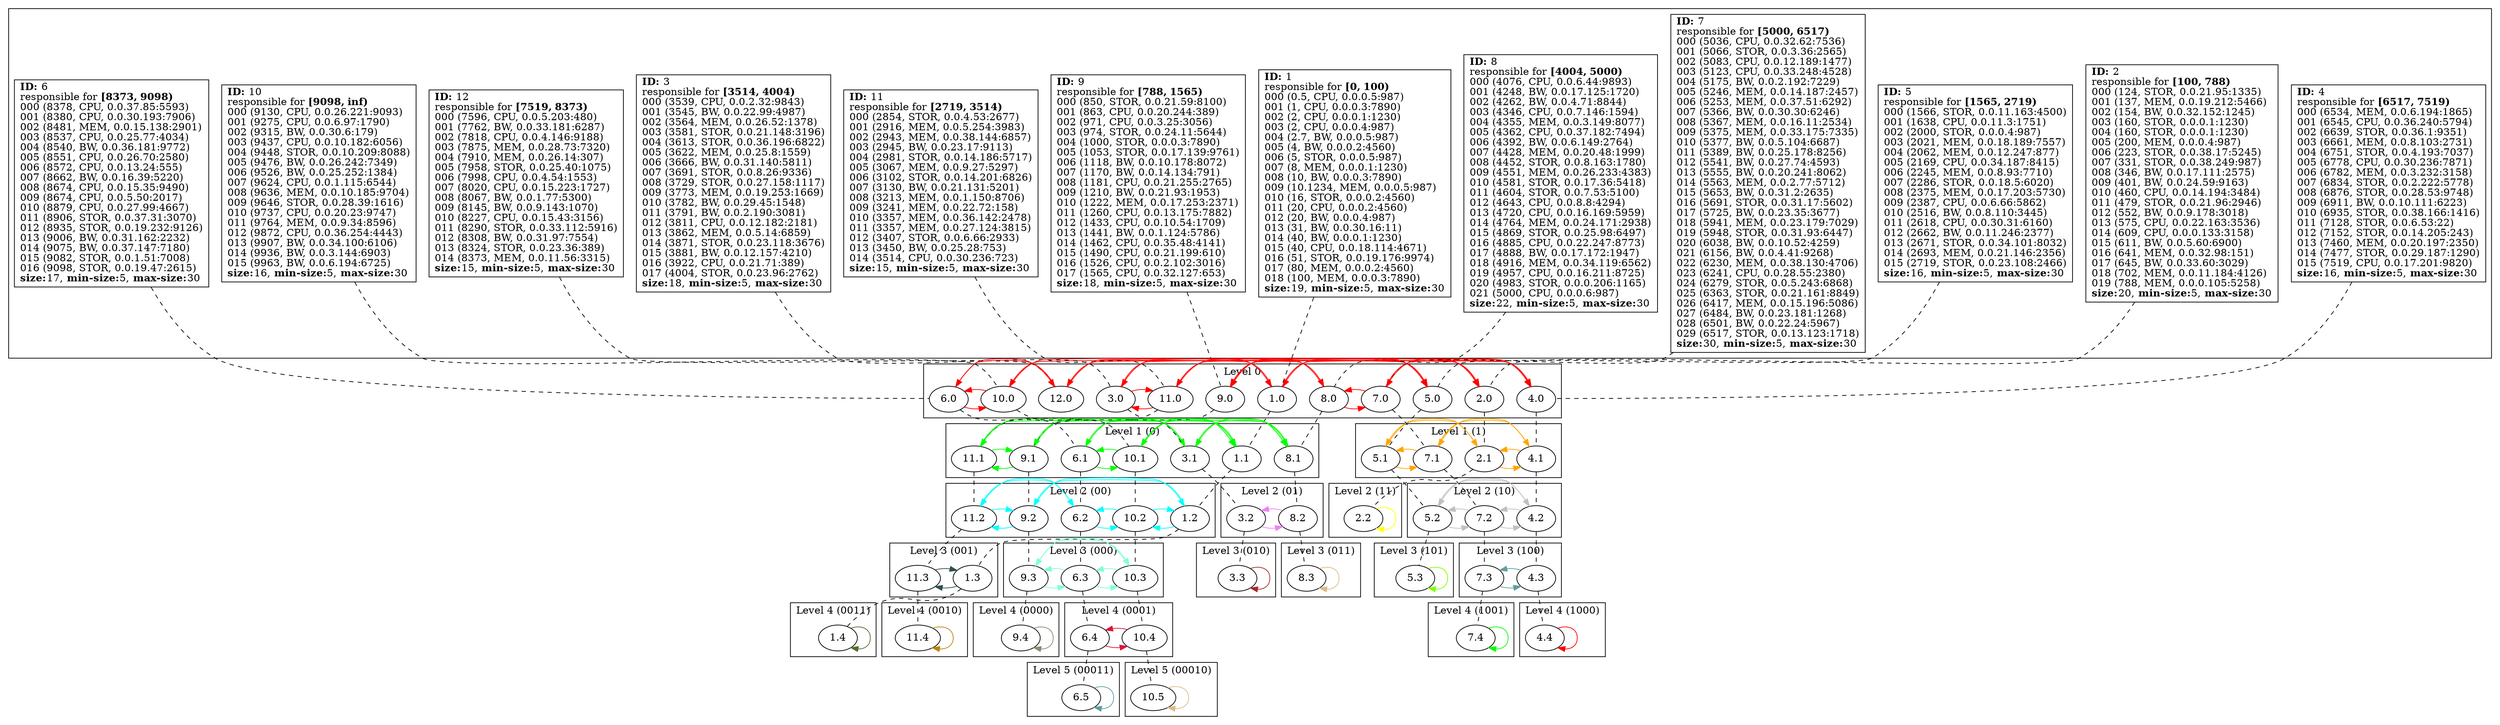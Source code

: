 strict
digraph SkipGraph {

	# vertical
	edge [dir=none style=dashed]
	subgraph {
		"1" -> "1.0" -> "1.1" -> "1.2" -> "1.3" -> "1.4"
		}
	subgraph {
		"2" -> "2.0" -> "2.1" -> "2.2"
		}
	subgraph {
		"9" -> "9.0" -> "9.1" -> "9.2" -> "9.3" -> "9.4"
		}
	subgraph {
		"5" -> "5.0" -> "5.1" -> "5.2" -> "5.3"
		}
	subgraph {
		"11" -> "11.0" -> "11.1" -> "11.2" -> "11.3" -> "11.4"
		}
	subgraph {
		"3" -> "3.0" -> "3.1" -> "3.2" -> "3.3"
		}
	subgraph {
		"8" -> "8.0" -> "8.1" -> "8.2" -> "8.3"
		}
	subgraph {
		"7" -> "7.0" -> "7.1" -> "7.2" -> "7.3" -> "7.4"
		}
	subgraph {
		"4" -> "4.0" -> "4.1" -> "4.2" -> "4.3" -> "4.4"
		}
	subgraph {
		"12" -> "12.0"
		}
	subgraph {
		"6" -> "6.0" -> "6.1" -> "6.2" -> "6.3" -> "6.4" -> "6.5"
		}
	subgraph {
		"10" -> "10.0" -> "10.1" -> "10.2" -> "10.3" -> "10.4" -> "10.5"
		}

	# horizontal
	edge [dir=forward, style=solid]
	subgraph cluster_content {
		rank = same
		"1" [shape=box, label=
			<
				<B>ID:</B> 1<BR ALIGN="LEFT"/>
				responsible for <B>[0, 100)</B><BR ALIGN="LEFT"/>
				000 (0.5, CPU, 0.0.0.5:987)<BR ALIGN="LEFT"/>
				001 (1, CPU, 0.0.0.3:7890)<BR ALIGN="LEFT"/>
				002 (2, CPU, 0.0.0.1:1230)<BR ALIGN="LEFT"/>
				003 (2, CPU, 0.0.0.4:987)<BR ALIGN="LEFT"/>
				004 (2.7, BW, 0.0.0.5:987)<BR ALIGN="LEFT"/>
				005 (4, BW, 0.0.0.2:4560)<BR ALIGN="LEFT"/>
				006 (5, STOR, 0.0.0.5:987)<BR ALIGN="LEFT"/>
				007 (8, MEM, 0.0.0.1:1230)<BR ALIGN="LEFT"/>
				008 (10, BW, 0.0.0.3:7890)<BR ALIGN="LEFT"/>
				009 (10.1234, MEM, 0.0.0.5:987)<BR ALIGN="LEFT"/>
				010 (16, STOR, 0.0.0.2:4560)<BR ALIGN="LEFT"/>
				011 (20, CPU, 0.0.0.2:4560)<BR ALIGN="LEFT"/>
				012 (20, BW, 0.0.0.4:987)<BR ALIGN="LEFT"/>
				013 (31, BW, 0.0.30.16:11)<BR ALIGN="LEFT"/>
				014 (40, BW, 0.0.0.1:1230)<BR ALIGN="LEFT"/>
				015 (40, CPU, 0.0.18.114:4671)<BR ALIGN="LEFT"/>
				016 (51, STOR, 0.0.19.176:9974)<BR ALIGN="LEFT"/>
				017 (80, MEM, 0.0.0.2:4560)<BR ALIGN="LEFT"/>
				018 (100, MEM, 0.0.0.3:7890)<BR ALIGN="LEFT"/>
			<B>size:</B>19, <B>min-size:</B>5, <B>max-size:</B>30<BR ALIGN="LEFT"/>			>]
		"2" [shape=box, label=
			<
				<B>ID:</B> 2<BR ALIGN="LEFT"/>
				responsible for <B>[100, 788)</B><BR ALIGN="LEFT"/>
				000 (124, STOR, 0.0.21.95:1335)<BR ALIGN="LEFT"/>
				001 (137, MEM, 0.0.19.212:5466)<BR ALIGN="LEFT"/>
				002 (154, BW, 0.0.32.152:1245)<BR ALIGN="LEFT"/>
				003 (160, STOR, 0.0.0.1:1230)<BR ALIGN="LEFT"/>
				004 (160, STOR, 0.0.0.1:1230)<BR ALIGN="LEFT"/>
				005 (200, MEM, 0.0.0.4:987)<BR ALIGN="LEFT"/>
				006 (223, STOR, 0.0.38.17:5245)<BR ALIGN="LEFT"/>
				007 (331, STOR, 0.0.38.249:987)<BR ALIGN="LEFT"/>
				008 (346, BW, 0.0.17.111:2575)<BR ALIGN="LEFT"/>
				009 (401, BW, 0.0.24.59:9163)<BR ALIGN="LEFT"/>
				010 (460, CPU, 0.0.14.194:3484)<BR ALIGN="LEFT"/>
				011 (479, STOR, 0.0.21.96:2946)<BR ALIGN="LEFT"/>
				012 (552, BW, 0.0.9.178:3018)<BR ALIGN="LEFT"/>
				013 (575, CPU, 0.0.22.163:3536)<BR ALIGN="LEFT"/>
				014 (609, CPU, 0.0.0.133:3158)<BR ALIGN="LEFT"/>
				015 (611, BW, 0.0.5.60:6900)<BR ALIGN="LEFT"/>
				016 (641, MEM, 0.0.32.98:151)<BR ALIGN="LEFT"/>
				017 (645, BW, 0.0.33.60:3029)<BR ALIGN="LEFT"/>
				018 (702, MEM, 0.0.11.184:4126)<BR ALIGN="LEFT"/>
				019 (788, MEM, 0.0.0.105:5258)<BR ALIGN="LEFT"/>
			<B>size:</B>20, <B>min-size:</B>5, <B>max-size:</B>30<BR ALIGN="LEFT"/>			>]
		"9" [shape=box, label=
			<
				<B>ID:</B> 9<BR ALIGN="LEFT"/>
				responsible for <B>[788, 1565)</B><BR ALIGN="LEFT"/>
				000 (850, STOR, 0.0.21.59:8100)<BR ALIGN="LEFT"/>
				001 (863, CPU, 0.0.20.244:389)<BR ALIGN="LEFT"/>
				002 (971, CPU, 0.0.3.25:3056)<BR ALIGN="LEFT"/>
				003 (974, STOR, 0.0.24.11:5644)<BR ALIGN="LEFT"/>
				004 (1000, STOR, 0.0.0.3:7890)<BR ALIGN="LEFT"/>
				005 (1053, STOR, 0.0.17.139:9761)<BR ALIGN="LEFT"/>
				006 (1118, BW, 0.0.10.178:8072)<BR ALIGN="LEFT"/>
				007 (1170, BW, 0.0.14.134:791)<BR ALIGN="LEFT"/>
				008 (1181, CPU, 0.0.21.255:2765)<BR ALIGN="LEFT"/>
				009 (1210, BW, 0.0.21.93:1953)<BR ALIGN="LEFT"/>
				010 (1222, MEM, 0.0.17.253:2371)<BR ALIGN="LEFT"/>
				011 (1260, CPU, 0.0.13.175:7882)<BR ALIGN="LEFT"/>
				012 (1433, CPU, 0.0.10.54:1709)<BR ALIGN="LEFT"/>
				013 (1441, BW, 0.0.1.124:5786)<BR ALIGN="LEFT"/>
				014 (1462, CPU, 0.0.35.48:4141)<BR ALIGN="LEFT"/>
				015 (1490, CPU, 0.0.21.199:610)<BR ALIGN="LEFT"/>
				016 (1526, CPU, 0.0.2.102:3016)<BR ALIGN="LEFT"/>
				017 (1565, CPU, 0.0.32.127:653)<BR ALIGN="LEFT"/>
			<B>size:</B>18, <B>min-size:</B>5, <B>max-size:</B>30<BR ALIGN="LEFT"/>			>]
		"5" [shape=box, label=
			<
				<B>ID:</B> 5<BR ALIGN="LEFT"/>
				responsible for <B>[1565, 2719)</B><BR ALIGN="LEFT"/>
				000 (1566, STOR, 0.0.11.163:4500)<BR ALIGN="LEFT"/>
				001 (1638, CPU, 0.0.11.3:1751)<BR ALIGN="LEFT"/>
				002 (2000, STOR, 0.0.0.4:987)<BR ALIGN="LEFT"/>
				003 (2021, MEM, 0.0.18.189:7557)<BR ALIGN="LEFT"/>
				004 (2062, MEM, 0.0.12.247:877)<BR ALIGN="LEFT"/>
				005 (2169, CPU, 0.0.34.187:8415)<BR ALIGN="LEFT"/>
				006 (2245, MEM, 0.0.8.93:7710)<BR ALIGN="LEFT"/>
				007 (2286, STOR, 0.0.18.5:6020)<BR ALIGN="LEFT"/>
				008 (2375, MEM, 0.0.17.203:5730)<BR ALIGN="LEFT"/>
				009 (2387, CPU, 0.0.6.66:5862)<BR ALIGN="LEFT"/>
				010 (2516, BW, 0.0.8.110:3445)<BR ALIGN="LEFT"/>
				011 (2618, CPU, 0.0.30.31:6160)<BR ALIGN="LEFT"/>
				012 (2662, BW, 0.0.11.246:2377)<BR ALIGN="LEFT"/>
				013 (2671, STOR, 0.0.34.101:8032)<BR ALIGN="LEFT"/>
				014 (2693, MEM, 0.0.21.146:2356)<BR ALIGN="LEFT"/>
				015 (2719, STOR, 0.0.23.108:2466)<BR ALIGN="LEFT"/>
			<B>size:</B>16, <B>min-size:</B>5, <B>max-size:</B>30<BR ALIGN="LEFT"/>			>]
		"11" [shape=box, label=
			<
				<B>ID:</B> 11<BR ALIGN="LEFT"/>
				responsible for <B>[2719, 3514)</B><BR ALIGN="LEFT"/>
				000 (2854, STOR, 0.0.4.53:2677)<BR ALIGN="LEFT"/>
				001 (2916, MEM, 0.0.5.254:3983)<BR ALIGN="LEFT"/>
				002 (2943, MEM, 0.0.38.144:6857)<BR ALIGN="LEFT"/>
				003 (2945, BW, 0.0.23.17:9113)<BR ALIGN="LEFT"/>
				004 (2981, STOR, 0.0.14.186:5717)<BR ALIGN="LEFT"/>
				005 (3067, MEM, 0.0.9.27:5297)<BR ALIGN="LEFT"/>
				006 (3102, STOR, 0.0.14.201:6826)<BR ALIGN="LEFT"/>
				007 (3130, BW, 0.0.21.131:5201)<BR ALIGN="LEFT"/>
				008 (3213, MEM, 0.0.1.150:8706)<BR ALIGN="LEFT"/>
				009 (3241, MEM, 0.0.22.72:158)<BR ALIGN="LEFT"/>
				010 (3357, MEM, 0.0.36.142:2478)<BR ALIGN="LEFT"/>
				011 (3357, MEM, 0.0.27.124:3815)<BR ALIGN="LEFT"/>
				012 (3407, STOR, 0.0.6.66:2933)<BR ALIGN="LEFT"/>
				013 (3450, BW, 0.0.25.28:753)<BR ALIGN="LEFT"/>
				014 (3514, CPU, 0.0.30.236:723)<BR ALIGN="LEFT"/>
			<B>size:</B>15, <B>min-size:</B>5, <B>max-size:</B>30<BR ALIGN="LEFT"/>			>]
		"3" [shape=box, label=
			<
				<B>ID:</B> 3<BR ALIGN="LEFT"/>
				responsible for <B>[3514, 4004)</B><BR ALIGN="LEFT"/>
				000 (3539, CPU, 0.0.2.32:9843)<BR ALIGN="LEFT"/>
				001 (3545, BW, 0.0.22.99:4987)<BR ALIGN="LEFT"/>
				002 (3564, MEM, 0.0.26.52:1378)<BR ALIGN="LEFT"/>
				003 (3581, STOR, 0.0.21.148:3196)<BR ALIGN="LEFT"/>
				004 (3613, STOR, 0.0.36.196:6822)<BR ALIGN="LEFT"/>
				005 (3622, MEM, 0.0.25.8:1559)<BR ALIGN="LEFT"/>
				006 (3666, BW, 0.0.31.140:5811)<BR ALIGN="LEFT"/>
				007 (3691, STOR, 0.0.8.26:9336)<BR ALIGN="LEFT"/>
				008 (3729, STOR, 0.0.27.158:1117)<BR ALIGN="LEFT"/>
				009 (3773, MEM, 0.0.19.253:1669)<BR ALIGN="LEFT"/>
				010 (3782, BW, 0.0.29.45:1548)<BR ALIGN="LEFT"/>
				011 (3791, BW, 0.0.2.190:3081)<BR ALIGN="LEFT"/>
				012 (3811, CPU, 0.0.12.182:2181)<BR ALIGN="LEFT"/>
				013 (3862, MEM, 0.0.5.14:6859)<BR ALIGN="LEFT"/>
				014 (3871, STOR, 0.0.23.118:3676)<BR ALIGN="LEFT"/>
				015 (3881, BW, 0.0.12.157:4210)<BR ALIGN="LEFT"/>
				016 (3922, CPU, 0.0.21.71:389)<BR ALIGN="LEFT"/>
				017 (4004, STOR, 0.0.23.96:2762)<BR ALIGN="LEFT"/>
			<B>size:</B>18, <B>min-size:</B>5, <B>max-size:</B>30<BR ALIGN="LEFT"/>			>]
		"8" [shape=box, label=
			<
				<B>ID:</B> 8<BR ALIGN="LEFT"/>
				responsible for <B>[4004, 5000)</B><BR ALIGN="LEFT"/>
				000 (4076, CPU, 0.0.6.44:9893)<BR ALIGN="LEFT"/>
				001 (4248, BW, 0.0.17.125:1720)<BR ALIGN="LEFT"/>
				002 (4262, BW, 0.0.4.71:8844)<BR ALIGN="LEFT"/>
				003 (4346, CPU, 0.0.7.146:1594)<BR ALIGN="LEFT"/>
				004 (4355, MEM, 0.0.3.149:8077)<BR ALIGN="LEFT"/>
				005 (4362, CPU, 0.0.37.182:7494)<BR ALIGN="LEFT"/>
				006 (4392, BW, 0.0.6.149:2764)<BR ALIGN="LEFT"/>
				007 (4428, MEM, 0.0.20.48:1999)<BR ALIGN="LEFT"/>
				008 (4452, STOR, 0.0.8.163:1780)<BR ALIGN="LEFT"/>
				009 (4551, MEM, 0.0.26.233:4383)<BR ALIGN="LEFT"/>
				010 (4581, STOR, 0.0.17.36:5418)<BR ALIGN="LEFT"/>
				011 (4604, STOR, 0.0.7.53:5100)<BR ALIGN="LEFT"/>
				012 (4643, CPU, 0.0.8.8:4294)<BR ALIGN="LEFT"/>
				013 (4720, CPU, 0.0.16.169:5959)<BR ALIGN="LEFT"/>
				014 (4764, MEM, 0.0.24.171:2938)<BR ALIGN="LEFT"/>
				015 (4869, STOR, 0.0.25.98:6497)<BR ALIGN="LEFT"/>
				016 (4885, CPU, 0.0.22.247:8773)<BR ALIGN="LEFT"/>
				017 (4888, BW, 0.0.17.172:1947)<BR ALIGN="LEFT"/>
				018 (4916, MEM, 0.0.34.119:6562)<BR ALIGN="LEFT"/>
				019 (4957, CPU, 0.0.16.211:8725)<BR ALIGN="LEFT"/>
				020 (4983, STOR, 0.0.0.206:1165)<BR ALIGN="LEFT"/>
				021 (5000, CPU, 0.0.0.6:987)<BR ALIGN="LEFT"/>
			<B>size:</B>22, <B>min-size:</B>5, <B>max-size:</B>30<BR ALIGN="LEFT"/>			>]
		"7" [shape=box, label=
			<
				<B>ID:</B> 7<BR ALIGN="LEFT"/>
				responsible for <B>[5000, 6517)</B><BR ALIGN="LEFT"/>
				000 (5036, CPU, 0.0.32.62:7536)<BR ALIGN="LEFT"/>
				001 (5066, STOR, 0.0.3.36:2565)<BR ALIGN="LEFT"/>
				002 (5083, CPU, 0.0.12.189:1477)<BR ALIGN="LEFT"/>
				003 (5123, CPU, 0.0.33.248:4528)<BR ALIGN="LEFT"/>
				004 (5175, BW, 0.0.2.192:7229)<BR ALIGN="LEFT"/>
				005 (5246, MEM, 0.0.14.187:2457)<BR ALIGN="LEFT"/>
				006 (5253, MEM, 0.0.37.51:6292)<BR ALIGN="LEFT"/>
				007 (5366, BW, 0.0.30.30:6246)<BR ALIGN="LEFT"/>
				008 (5367, MEM, 0.0.16.11:2534)<BR ALIGN="LEFT"/>
				009 (5375, MEM, 0.0.33.175:7335)<BR ALIGN="LEFT"/>
				010 (5377, BW, 0.0.5.104:6687)<BR ALIGN="LEFT"/>
				011 (5389, BW, 0.0.25.178:8256)<BR ALIGN="LEFT"/>
				012 (5541, BW, 0.0.27.74:4593)<BR ALIGN="LEFT"/>
				013 (5555, BW, 0.0.20.241:8062)<BR ALIGN="LEFT"/>
				014 (5563, MEM, 0.0.2.77:5712)<BR ALIGN="LEFT"/>
				015 (5653, BW, 0.0.31.2:2635)<BR ALIGN="LEFT"/>
				016 (5691, STOR, 0.0.31.17:5602)<BR ALIGN="LEFT"/>
				017 (5725, BW, 0.0.23.35:3677)<BR ALIGN="LEFT"/>
				018 (5941, MEM, 0.0.23.179:7029)<BR ALIGN="LEFT"/>
				019 (5948, STOR, 0.0.31.93:6447)<BR ALIGN="LEFT"/>
				020 (6038, BW, 0.0.10.52:4259)<BR ALIGN="LEFT"/>
				021 (6156, BW, 0.0.4.41:9268)<BR ALIGN="LEFT"/>
				022 (6230, MEM, 0.0.38.130:4706)<BR ALIGN="LEFT"/>
				023 (6241, CPU, 0.0.28.55:2380)<BR ALIGN="LEFT"/>
				024 (6279, STOR, 0.0.5.243:6868)<BR ALIGN="LEFT"/>
				025 (6363, STOR, 0.0.21.161:8849)<BR ALIGN="LEFT"/>
				026 (6417, MEM, 0.0.15.196:5086)<BR ALIGN="LEFT"/>
				027 (6484, BW, 0.0.23.181:1268)<BR ALIGN="LEFT"/>
				028 (6501, BW, 0.0.22.24:5967)<BR ALIGN="LEFT"/>
				029 (6517, STOR, 0.0.13.123:1718)<BR ALIGN="LEFT"/>
			<B>size:</B>30, <B>min-size:</B>5, <B>max-size:</B>30<BR ALIGN="LEFT"/>			>]
		"4" [shape=box, label=
			<
				<B>ID:</B> 4<BR ALIGN="LEFT"/>
				responsible for <B>[6517, 7519)</B><BR ALIGN="LEFT"/>
				000 (6534, MEM, 0.0.6.194:1865)<BR ALIGN="LEFT"/>
				001 (6545, CPU, 0.0.36.240:5794)<BR ALIGN="LEFT"/>
				002 (6639, STOR, 0.0.36.1:9351)<BR ALIGN="LEFT"/>
				003 (6661, MEM, 0.0.8.103:2731)<BR ALIGN="LEFT"/>
				004 (6751, STOR, 0.0.4.193:7037)<BR ALIGN="LEFT"/>
				005 (6778, CPU, 0.0.30.236:7871)<BR ALIGN="LEFT"/>
				006 (6782, MEM, 0.0.3.232:3158)<BR ALIGN="LEFT"/>
				007 (6834, STOR, 0.0.2.222:5778)<BR ALIGN="LEFT"/>
				008 (6876, STOR, 0.0.28.53:9748)<BR ALIGN="LEFT"/>
				009 (6911, BW, 0.0.10.111:6223)<BR ALIGN="LEFT"/>
				010 (6935, STOR, 0.0.38.166:1416)<BR ALIGN="LEFT"/>
				011 (7128, STOR, 0.0.6.53:22)<BR ALIGN="LEFT"/>
				012 (7152, STOR, 0.0.14.205:243)<BR ALIGN="LEFT"/>
				013 (7460, MEM, 0.0.20.197:2350)<BR ALIGN="LEFT"/>
				014 (7477, STOR, 0.0.29.187:1290)<BR ALIGN="LEFT"/>
				015 (7519, CPU, 0.0.17.201:9820)<BR ALIGN="LEFT"/>
			<B>size:</B>16, <B>min-size:</B>5, <B>max-size:</B>30<BR ALIGN="LEFT"/>			>]
		"12" [shape=box, label=
			<
				<B>ID:</B> 12<BR ALIGN="LEFT"/>
				responsible for <B>[7519, 8373)</B><BR ALIGN="LEFT"/>
				000 (7596, CPU, 0.0.5.203:480)<BR ALIGN="LEFT"/>
				001 (7762, BW, 0.0.33.181:6287)<BR ALIGN="LEFT"/>
				002 (7818, CPU, 0.0.4.146:9188)<BR ALIGN="LEFT"/>
				003 (7875, MEM, 0.0.28.73:7320)<BR ALIGN="LEFT"/>
				004 (7910, MEM, 0.0.26.14:307)<BR ALIGN="LEFT"/>
				005 (7958, STOR, 0.0.25.40:1075)<BR ALIGN="LEFT"/>
				006 (7998, CPU, 0.0.4.54:1553)<BR ALIGN="LEFT"/>
				007 (8020, CPU, 0.0.15.223:1727)<BR ALIGN="LEFT"/>
				008 (8067, BW, 0.0.1.77:5300)<BR ALIGN="LEFT"/>
				009 (8145, BW, 0.0.9.143:1070)<BR ALIGN="LEFT"/>
				010 (8227, CPU, 0.0.15.43:3156)<BR ALIGN="LEFT"/>
				011 (8290, STOR, 0.0.33.112:5916)<BR ALIGN="LEFT"/>
				012 (8308, BW, 0.0.31.97:7554)<BR ALIGN="LEFT"/>
				013 (8324, STOR, 0.0.23.36:389)<BR ALIGN="LEFT"/>
				014 (8373, MEM, 0.0.11.56:3315)<BR ALIGN="LEFT"/>
			<B>size:</B>15, <B>min-size:</B>5, <B>max-size:</B>30<BR ALIGN="LEFT"/>			>]
		"6" [shape=box, label=
			<
				<B>ID:</B> 6<BR ALIGN="LEFT"/>
				responsible for <B>[8373, 9098)</B><BR ALIGN="LEFT"/>
				000 (8378, CPU, 0.0.37.85:5593)<BR ALIGN="LEFT"/>
				001 (8380, CPU, 0.0.30.193:7906)<BR ALIGN="LEFT"/>
				002 (8481, MEM, 0.0.15.138:2901)<BR ALIGN="LEFT"/>
				003 (8537, CPU, 0.0.25.77:4034)<BR ALIGN="LEFT"/>
				004 (8540, BW, 0.0.36.181:9772)<BR ALIGN="LEFT"/>
				005 (8551, CPU, 0.0.26.70:2580)<BR ALIGN="LEFT"/>
				006 (8572, CPU, 0.0.13.24:555)<BR ALIGN="LEFT"/>
				007 (8662, BW, 0.0.16.39:5220)<BR ALIGN="LEFT"/>
				008 (8674, CPU, 0.0.15.35:9490)<BR ALIGN="LEFT"/>
				009 (8674, CPU, 0.0.5.50:2017)<BR ALIGN="LEFT"/>
				010 (8879, CPU, 0.0.27.99:4667)<BR ALIGN="LEFT"/>
				011 (8906, STOR, 0.0.37.31:3070)<BR ALIGN="LEFT"/>
				012 (8935, STOR, 0.0.19.232:9126)<BR ALIGN="LEFT"/>
				013 (9006, BW, 0.0.31.162:2232)<BR ALIGN="LEFT"/>
				014 (9075, BW, 0.0.37.147:7180)<BR ALIGN="LEFT"/>
				015 (9082, STOR, 0.0.1.51:7008)<BR ALIGN="LEFT"/>
				016 (9098, STOR, 0.0.19.47:2615)<BR ALIGN="LEFT"/>
			<B>size:</B>17, <B>min-size:</B>5, <B>max-size:</B>30<BR ALIGN="LEFT"/>			>]
		"10" [shape=box, label=
			<
				<B>ID:</B> 10<BR ALIGN="LEFT"/>
				responsible for <B>[9098, inf)</B><BR ALIGN="LEFT"/>
				000 (9130, CPU, 0.0.26.221:9093)<BR ALIGN="LEFT"/>
				001 (9275, CPU, 0.0.6.97:1790)<BR ALIGN="LEFT"/>
				002 (9315, BW, 0.0.30.6:179)<BR ALIGN="LEFT"/>
				003 (9437, CPU, 0.0.10.182:6056)<BR ALIGN="LEFT"/>
				004 (9448, STOR, 0.0.10.209:8088)<BR ALIGN="LEFT"/>
				005 (9476, BW, 0.0.26.242:7349)<BR ALIGN="LEFT"/>
				006 (9526, BW, 0.0.25.252:1384)<BR ALIGN="LEFT"/>
				007 (9624, CPU, 0.0.1.115:6544)<BR ALIGN="LEFT"/>
				008 (9636, MEM, 0.0.10.185:9704)<BR ALIGN="LEFT"/>
				009 (9646, STOR, 0.0.28.39:1616)<BR ALIGN="LEFT"/>
				010 (9737, CPU, 0.0.20.23:9747)<BR ALIGN="LEFT"/>
				011 (9764, MEM, 0.0.9.34:8596)<BR ALIGN="LEFT"/>
				012 (9872, CPU, 0.0.36.254:4443)<BR ALIGN="LEFT"/>
				013 (9907, BW, 0.0.34.100:6106)<BR ALIGN="LEFT"/>
				014 (9936, BW, 0.0.3.144:6903)<BR ALIGN="LEFT"/>
				015 (9963, BW, 0.0.6.194:6725)<BR ALIGN="LEFT"/>
			<B>size:</B>16, <B>min-size:</B>5, <B>max-size:</B>30<BR ALIGN="LEFT"/>			>]
	}

	edge [color=red]
	subgraph cluster_1 {
		rank = same
		label = "Level 0"
		subgraph {
			"1.0" -> "2.0"
			"1.0" -> "10.0"
		}
		subgraph {
			"2.0" -> "9.0"
			"2.0" -> "1.0"
		}
		subgraph {
			"9.0" -> "5.0"
			"9.0" -> "2.0"
		}
		subgraph {
			"5.0" -> "11.0"
			"5.0" -> "9.0"
		}
		subgraph {
			"11.0" -> "3.0"
			"11.0" -> "5.0"
		}
		subgraph {
			"3.0" -> "8.0"
			"3.0" -> "11.0"
		}
		subgraph {
			"8.0" -> "7.0"
			"8.0" -> "3.0"
		}
		subgraph {
			"7.0" -> "4.0"
			"7.0" -> "8.0"
		}
		subgraph {
			"4.0" -> "12.0"
			"4.0" -> "7.0"
		}
		subgraph {
			"12.0" -> "6.0"
			"12.0" -> "4.0"
		}
		subgraph {
			"6.0" -> "10.0"
			"6.0" -> "12.0"
		}
		subgraph {
			"10.0" -> "1.0"
			"10.0" -> "6.0"
		}
	}

	edge [color=green]
	subgraph cluster_10 {
		rank = same
		label = "Level 1 (0)"
		subgraph {
			"1.1" -> "9.1"
			"1.1" -> "10.1"
		}
		subgraph {
			"9.1" -> "11.1"
			"9.1" -> "1.1"
		}
		subgraph {
			"11.1" -> "3.1"
			"11.1" -> "9.1"
		}
		subgraph {
			"3.1" -> "8.1"
			"3.1" -> "11.1"
		}
		subgraph {
			"8.1" -> "6.1"
			"8.1" -> "3.1"
		}
		subgraph {
			"6.1" -> "10.1"
			"6.1" -> "8.1"
		}
		subgraph {
			"10.1" -> "1.1"
			"10.1" -> "6.1"
		}
	}

	edge [color=cyan]
	subgraph cluster_100 {
		rank = same
		label = "Level 2 (00)"
		subgraph {
			"1.2" -> "9.2"
			"1.2" -> "10.2"
		}
		subgraph {
			"9.2" -> "11.2"
			"9.2" -> "1.2"
		}
		subgraph {
			"11.2" -> "6.2"
			"11.2" -> "9.2"
		}
		subgraph {
			"6.2" -> "10.2"
			"6.2" -> "11.2"
		}
		subgraph {
			"10.2" -> "1.2"
			"10.2" -> "6.2"
		}
	}

	edge [color=aquamarine]
	subgraph cluster_1000 {
		rank = same
		label = "Level 3 (000)"
		subgraph {
			"9.3" -> "6.3"
			"9.3" -> "10.3"
		}
		subgraph {
			"6.3" -> "10.3"
			"6.3" -> "9.3"
		}
		subgraph {
			"10.3" -> "9.3"
			"10.3" -> "6.3"
		}
	}

	edge [color=cornsilk4]
	subgraph cluster_10000 {
		rank = same
		label = "Level 4 (0000)"
		subgraph {
			"9.4" -> "9.4"
			"9.4" -> "9.4"
		}
	}

	edge [color=crimson]
	subgraph cluster_10001 {
		rank = same
		label = "Level 4 (0001)"
		subgraph {
			"6.4" -> "10.4"
			"6.4" -> "10.4"
		}
		subgraph {
			"10.4" -> "6.4"
			"10.4" -> "6.4"
		}
	}

	edge [color=burlywood]
	subgraph cluster_100010 {
		rank = same
		label = "Level 5 (00010)"
		subgraph {
			"10.5" -> "10.5"
			"10.5" -> "10.5"
		}
	}

	edge [color=cadetblue]
	subgraph cluster_100011 {
		rank = same
		label = "Level 5 (00011)"
		subgraph {
			"6.5" -> "6.5"
			"6.5" -> "6.5"
		}
	}

	edge [color=darkslategray]
	subgraph cluster_1001 {
		rank = same
		label = "Level 3 (001)"
		subgraph {
			"1.3" -> "11.3"
			"1.3" -> "11.3"
		}
		subgraph {
			"11.3" -> "1.3"
			"11.3" -> "1.3"
		}
	}

	edge [color=darkgoldenrod]
	subgraph cluster_10010 {
		rank = same
		label = "Level 4 (0010)"
		subgraph {
			"11.4" -> "11.4"
			"11.4" -> "11.4"
		}
	}

	edge [color=darkolivegreen]
	subgraph cluster_10011 {
		rank = same
		label = "Level 4 (0011)"
		subgraph {
			"1.4" -> "1.4"
			"1.4" -> "1.4"
		}
	}

	edge [color=violet]
	subgraph cluster_101 {
		rank = same
		label = "Level 2 (01)"
		subgraph {
			"3.2" -> "8.2"
			"3.2" -> "8.2"
		}
		subgraph {
			"8.2" -> "3.2"
			"8.2" -> "3.2"
		}
	}

	edge [color=brown]
	subgraph cluster_1010 {
		rank = same
		label = "Level 3 (010)"
		subgraph {
			"3.3" -> "3.3"
			"3.3" -> "3.3"
		}
	}

	edge [color=burlywood]
	subgraph cluster_1011 {
		rank = same
		label = "Level 3 (011)"
		subgraph {
			"8.3" -> "8.3"
			"8.3" -> "8.3"
		}
	}

	edge [color=orange]
	subgraph cluster_11 {
		rank = same
		label = "Level 1 (1)"
		subgraph {
			"2.1" -> "5.1"
			"2.1" -> "4.1"
		}
		subgraph {
			"5.1" -> "7.1"
			"5.1" -> "2.1"
		}
		subgraph {
			"7.1" -> "4.1"
			"7.1" -> "5.1"
		}
		subgraph {
			"4.1" -> "2.1"
			"4.1" -> "7.1"
		}
	}

	edge [color=grey]
	subgraph cluster_110 {
		rank = same
		label = "Level 2 (10)"
		subgraph {
			"5.2" -> "7.2"
			"5.2" -> "4.2"
		}
		subgraph {
			"7.2" -> "4.2"
			"7.2" -> "5.2"
		}
		subgraph {
			"4.2" -> "5.2"
			"4.2" -> "7.2"
		}
	}

	edge [color=cadetblue]
	subgraph cluster_1100 {
		rank = same
		label = "Level 3 (100)"
		subgraph {
			"7.3" -> "4.3"
			"7.3" -> "4.3"
		}
		subgraph {
			"4.3" -> "7.3"
			"4.3" -> "7.3"
		}
	}

	edge [color=red]
	subgraph cluster_11000 {
		rank = same
		label = "Level 4 (1000)"
		subgraph {
			"4.4" -> "4.4"
			"4.4" -> "4.4"
		}
	}

	edge [color=green]
	subgraph cluster_11001 {
		rank = same
		label = "Level 4 (1001)"
		subgraph {
			"7.4" -> "7.4"
			"7.4" -> "7.4"
		}
	}

	edge [color=chartreuse]
	subgraph cluster_1101 {
		rank = same
		label = "Level 3 (101)"
		subgraph {
			"5.3" -> "5.3"
			"5.3" -> "5.3"
		}
	}

	edge [color=yellow]
	subgraph cluster_111 {
		rank = same
		label = "Level 2 (11)"
		subgraph {
			"2.2" -> "2.2"
			"2.2" -> "2.2"
		}
	}


}
